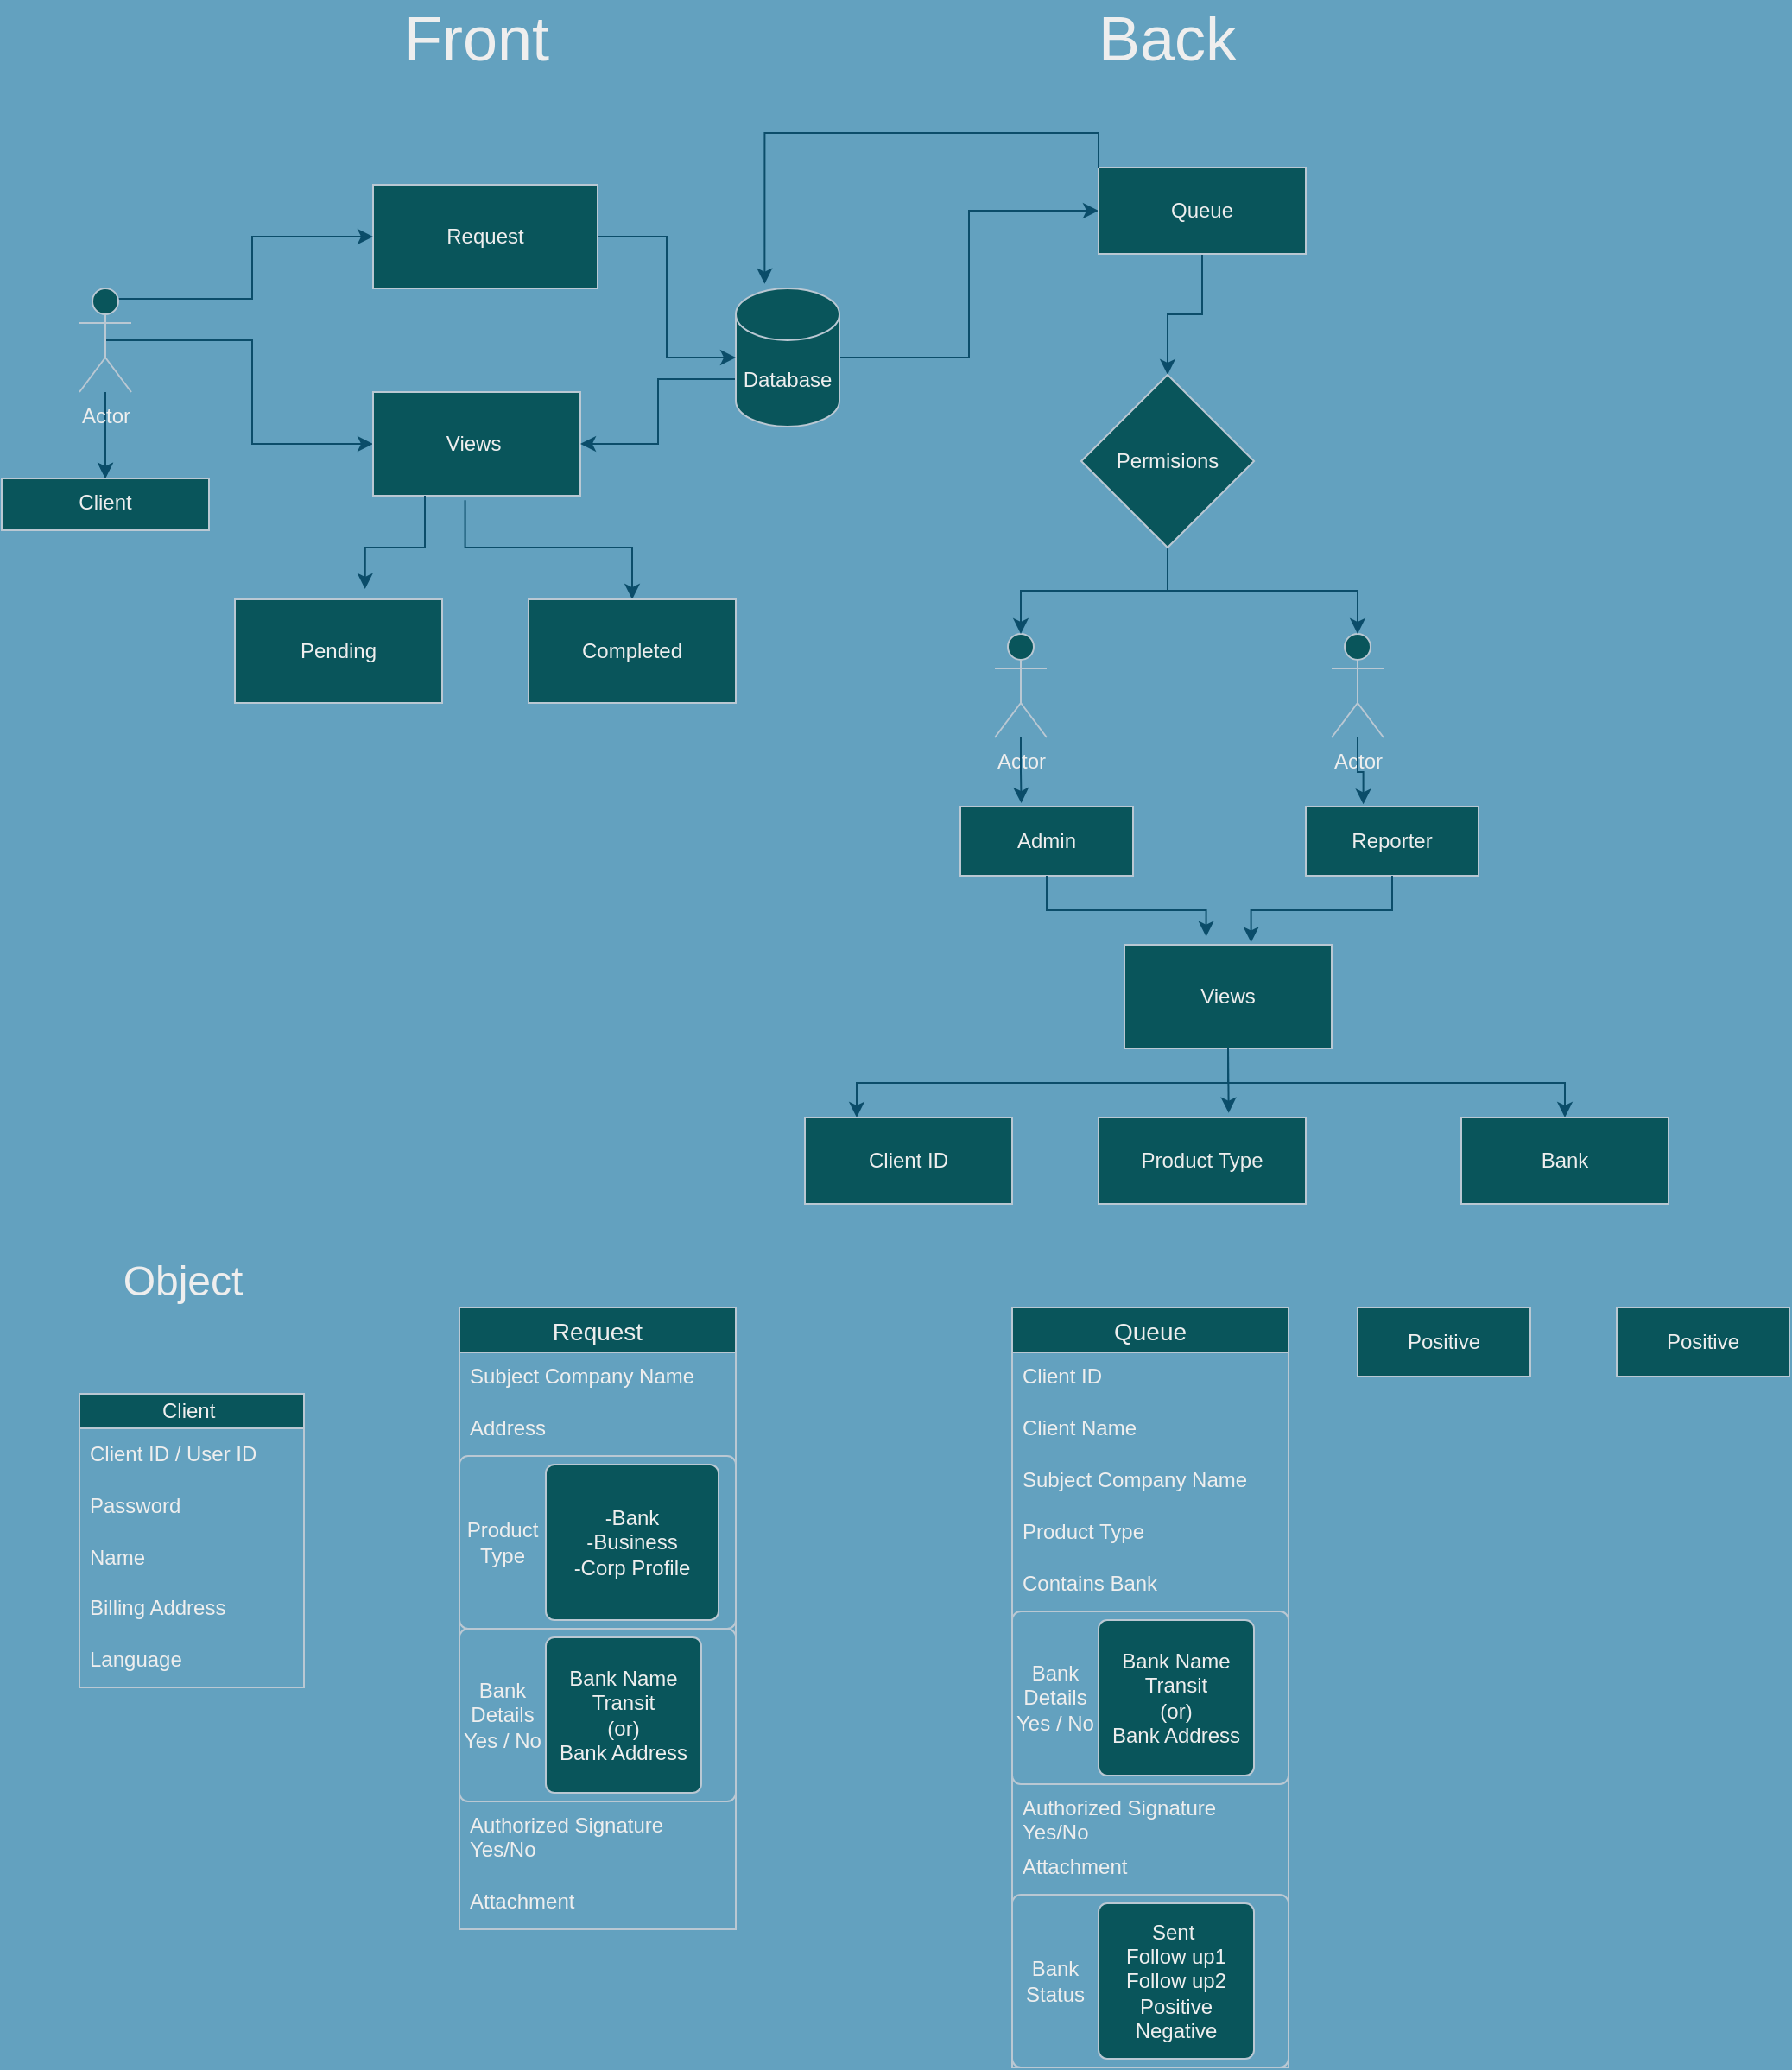 <mxfile version="24.0.1" type="github">
  <diagram name="Page-1" id="ZGP9689j3KouicQ-HYIw">
    <mxGraphModel dx="1034" dy="1512" grid="1" gridSize="10" guides="1" tooltips="1" connect="1" arrows="1" fold="1" page="1" pageScale="1" pageWidth="850" pageHeight="1100" background="#63a1bf" math="0" shadow="0">
      <root>
        <mxCell id="0" />
        <mxCell id="1" parent="0" />
        <mxCell id="p3evvmeF-BawK3rB3DHZ-2" value="Request" style="rounded=0;whiteSpace=wrap;html=1;labelBackgroundColor=none;fillColor=#09555B;strokeColor=#BAC8D3;fontColor=#EEEEEE;" vertex="1" parent="1">
          <mxGeometry x="230" y="80" width="130" height="60" as="geometry" />
        </mxCell>
        <mxCell id="p3evvmeF-BawK3rB3DHZ-5" value="" style="edgeStyle=orthogonalEdgeStyle;rounded=0;orthogonalLoop=1;jettySize=auto;html=1;labelBackgroundColor=none;strokeColor=#0B4D6A;fontColor=default;" edge="1" parent="1" source="p3evvmeF-BawK3rB3DHZ-3" target="p3evvmeF-BawK3rB3DHZ-4">
          <mxGeometry relative="1" as="geometry" />
        </mxCell>
        <mxCell id="p3evvmeF-BawK3rB3DHZ-9" style="edgeStyle=orthogonalEdgeStyle;rounded=0;orthogonalLoop=1;jettySize=auto;html=1;exitX=0.75;exitY=0.1;exitDx=0;exitDy=0;exitPerimeter=0;labelBackgroundColor=none;strokeColor=#0B4D6A;fontColor=default;" edge="1" parent="1" source="p3evvmeF-BawK3rB3DHZ-3" target="p3evvmeF-BawK3rB3DHZ-2">
          <mxGeometry relative="1" as="geometry" />
        </mxCell>
        <mxCell id="p3evvmeF-BawK3rB3DHZ-12" value="" style="edgeStyle=orthogonalEdgeStyle;rounded=0;orthogonalLoop=1;jettySize=auto;html=1;labelBackgroundColor=none;strokeColor=#0B4D6A;fontColor=default;" edge="1" parent="1" source="p3evvmeF-BawK3rB3DHZ-3" target="p3evvmeF-BawK3rB3DHZ-4">
          <mxGeometry relative="1" as="geometry" />
        </mxCell>
        <mxCell id="p3evvmeF-BawK3rB3DHZ-14" style="edgeStyle=orthogonalEdgeStyle;rounded=0;orthogonalLoop=1;jettySize=auto;html=1;exitX=0.5;exitY=0.5;exitDx=0;exitDy=0;exitPerimeter=0;labelBackgroundColor=none;strokeColor=#0B4D6A;fontColor=default;" edge="1" parent="1" source="p3evvmeF-BawK3rB3DHZ-3" target="p3evvmeF-BawK3rB3DHZ-13">
          <mxGeometry relative="1" as="geometry" />
        </mxCell>
        <mxCell id="p3evvmeF-BawK3rB3DHZ-3" value="Actor" style="shape=umlActor;verticalLabelPosition=bottom;verticalAlign=top;html=1;outlineConnect=0;labelBackgroundColor=none;fillColor=#09555B;strokeColor=#BAC8D3;fontColor=#EEEEEE;" vertex="1" parent="1">
          <mxGeometry x="60" y="140" width="30" height="60" as="geometry" />
        </mxCell>
        <mxCell id="p3evvmeF-BawK3rB3DHZ-4" value="Client" style="whiteSpace=wrap;html=1;verticalAlign=top;labelBackgroundColor=none;fillColor=#09555B;strokeColor=#BAC8D3;fontColor=#EEEEEE;" vertex="1" parent="1">
          <mxGeometry x="15" y="250" width="120" height="30" as="geometry" />
        </mxCell>
        <mxCell id="p3evvmeF-BawK3rB3DHZ-17" value="" style="edgeStyle=orthogonalEdgeStyle;rounded=0;orthogonalLoop=1;jettySize=auto;html=1;exitX=0.444;exitY=1.044;exitDx=0;exitDy=0;exitPerimeter=0;labelBackgroundColor=none;strokeColor=#0B4D6A;fontColor=default;" edge="1" parent="1" source="p3evvmeF-BawK3rB3DHZ-13" target="p3evvmeF-BawK3rB3DHZ-16">
          <mxGeometry relative="1" as="geometry" />
        </mxCell>
        <mxCell id="p3evvmeF-BawK3rB3DHZ-13" value="Views&amp;nbsp;" style="rounded=0;whiteSpace=wrap;html=1;labelBackgroundColor=none;fillColor=#09555B;strokeColor=#BAC8D3;fontColor=#EEEEEE;" vertex="1" parent="1">
          <mxGeometry x="230" y="200" width="120" height="60" as="geometry" />
        </mxCell>
        <mxCell id="p3evvmeF-BawK3rB3DHZ-15" value="Pending" style="rounded=0;whiteSpace=wrap;html=1;labelBackgroundColor=none;fillColor=#09555B;strokeColor=#BAC8D3;fontColor=#EEEEEE;" vertex="1" parent="1">
          <mxGeometry x="150" y="320" width="120" height="60" as="geometry" />
        </mxCell>
        <mxCell id="p3evvmeF-BawK3rB3DHZ-16" value="Completed" style="rounded=0;whiteSpace=wrap;html=1;labelBackgroundColor=none;fillColor=#09555B;strokeColor=#BAC8D3;fontColor=#EEEEEE;" vertex="1" parent="1">
          <mxGeometry x="320" y="320" width="120" height="60" as="geometry" />
        </mxCell>
        <mxCell id="p3evvmeF-BawK3rB3DHZ-21" style="edgeStyle=orthogonalEdgeStyle;rounded=0;orthogonalLoop=1;jettySize=auto;html=1;exitX=0.25;exitY=1;exitDx=0;exitDy=0;entryX=0.628;entryY=-0.1;entryDx=0;entryDy=0;entryPerimeter=0;labelBackgroundColor=none;strokeColor=#0B4D6A;fontColor=default;" edge="1" parent="1" source="p3evvmeF-BawK3rB3DHZ-13" target="p3evvmeF-BawK3rB3DHZ-15">
          <mxGeometry relative="1" as="geometry" />
        </mxCell>
        <mxCell id="p3evvmeF-BawK3rB3DHZ-32" style="edgeStyle=orthogonalEdgeStyle;rounded=0;orthogonalLoop=1;jettySize=auto;html=1;exitX=0;exitY=0;exitDx=0;exitDy=52.5;exitPerimeter=0;entryX=1;entryY=0.5;entryDx=0;entryDy=0;labelBackgroundColor=none;strokeColor=#0B4D6A;fontColor=default;" edge="1" parent="1" source="p3evvmeF-BawK3rB3DHZ-30" target="p3evvmeF-BawK3rB3DHZ-13">
          <mxGeometry relative="1" as="geometry" />
        </mxCell>
        <mxCell id="p3evvmeF-BawK3rB3DHZ-105" style="edgeStyle=orthogonalEdgeStyle;rounded=0;orthogonalLoop=1;jettySize=auto;html=1;exitX=1;exitY=0.5;exitDx=0;exitDy=0;exitPerimeter=0;entryX=0;entryY=0.5;entryDx=0;entryDy=0;strokeColor=#0B4D6A;" edge="1" parent="1" source="p3evvmeF-BawK3rB3DHZ-30" target="p3evvmeF-BawK3rB3DHZ-39">
          <mxGeometry relative="1" as="geometry" />
        </mxCell>
        <mxCell id="p3evvmeF-BawK3rB3DHZ-30" value="Database" style="shape=cylinder3;whiteSpace=wrap;html=1;boundedLbl=1;backgroundOutline=1;size=15;labelBackgroundColor=none;fillColor=#09555B;strokeColor=#BAC8D3;fontColor=#EEEEEE;" vertex="1" parent="1">
          <mxGeometry x="440" y="140" width="60" height="80" as="geometry" />
        </mxCell>
        <mxCell id="p3evvmeF-BawK3rB3DHZ-31" style="edgeStyle=orthogonalEdgeStyle;rounded=0;orthogonalLoop=1;jettySize=auto;html=1;exitX=1;exitY=0.5;exitDx=0;exitDy=0;entryX=0;entryY=0.5;entryDx=0;entryDy=0;entryPerimeter=0;labelBackgroundColor=none;strokeColor=#0B4D6A;fontColor=default;" edge="1" parent="1" source="p3evvmeF-BawK3rB3DHZ-2" target="p3evvmeF-BawK3rB3DHZ-30">
          <mxGeometry relative="1" as="geometry" />
        </mxCell>
        <mxCell id="p3evvmeF-BawK3rB3DHZ-35" value="Client ID" style="rounded=0;whiteSpace=wrap;html=1;labelBackgroundColor=none;fillColor=#09555B;strokeColor=#BAC8D3;fontColor=#EEEEEE;" vertex="1" parent="1">
          <mxGeometry x="480" y="620" width="120" height="50" as="geometry" />
        </mxCell>
        <mxCell id="p3evvmeF-BawK3rB3DHZ-37" value="Product Type" style="rounded=0;whiteSpace=wrap;html=1;labelBackgroundColor=none;fillColor=#09555B;strokeColor=#BAC8D3;fontColor=#EEEEEE;" vertex="1" parent="1">
          <mxGeometry x="650" y="620" width="120" height="50" as="geometry" />
        </mxCell>
        <mxCell id="p3evvmeF-BawK3rB3DHZ-38" value="Bank" style="rounded=0;whiteSpace=wrap;html=1;labelBackgroundColor=none;fillColor=#09555B;strokeColor=#BAC8D3;fontColor=#EEEEEE;" vertex="1" parent="1">
          <mxGeometry x="860" y="620" width="120" height="50" as="geometry" />
        </mxCell>
        <mxCell id="p3evvmeF-BawK3rB3DHZ-121" style="edgeStyle=orthogonalEdgeStyle;rounded=0;orthogonalLoop=1;jettySize=auto;html=1;exitX=0.5;exitY=1;exitDx=0;exitDy=0;entryX=0.5;entryY=0;entryDx=0;entryDy=0;strokeColor=#0B4D6A;" edge="1" parent="1" source="p3evvmeF-BawK3rB3DHZ-39" target="p3evvmeF-BawK3rB3DHZ-54">
          <mxGeometry relative="1" as="geometry" />
        </mxCell>
        <mxCell id="p3evvmeF-BawK3rB3DHZ-39" value="Queue" style="rounded=0;whiteSpace=wrap;html=1;labelBackgroundColor=none;fillColor=#09555B;strokeColor=#BAC8D3;fontColor=#EEEEEE;" vertex="1" parent="1">
          <mxGeometry x="650" y="70" width="120" height="50" as="geometry" />
        </mxCell>
        <mxCell id="p3evvmeF-BawK3rB3DHZ-44" value="Actor" style="shape=umlActor;verticalLabelPosition=bottom;verticalAlign=top;html=1;outlineConnect=0;labelBackgroundColor=none;fillColor=#09555B;strokeColor=#BAC8D3;fontColor=#EEEEEE;" vertex="1" parent="1">
          <mxGeometry x="590" y="340" width="30" height="60" as="geometry" />
        </mxCell>
        <mxCell id="p3evvmeF-BawK3rB3DHZ-45" value="Actor" style="shape=umlActor;verticalLabelPosition=bottom;verticalAlign=top;html=1;outlineConnect=0;labelBackgroundColor=none;fillColor=#09555B;strokeColor=#BAC8D3;fontColor=#EEEEEE;" vertex="1" parent="1">
          <mxGeometry x="785" y="340" width="30" height="60" as="geometry" />
        </mxCell>
        <mxCell id="p3evvmeF-BawK3rB3DHZ-49" value="Admin" style="rounded=0;whiteSpace=wrap;html=1;labelBackgroundColor=none;fillColor=#09555B;strokeColor=#BAC8D3;fontColor=#EEEEEE;" vertex="1" parent="1">
          <mxGeometry x="570" y="440" width="100" height="40" as="geometry" />
        </mxCell>
        <mxCell id="p3evvmeF-BawK3rB3DHZ-50" value="Reporter" style="rounded=0;whiteSpace=wrap;html=1;labelBackgroundColor=none;fillColor=#09555B;strokeColor=#BAC8D3;fontColor=#EEEEEE;" vertex="1" parent="1">
          <mxGeometry x="770" y="440" width="100" height="40" as="geometry" />
        </mxCell>
        <mxCell id="p3evvmeF-BawK3rB3DHZ-51" value="&lt;font style=&quot;font-size: 36px;&quot;&gt;Front&lt;/font&gt;" style="text;html=1;align=center;verticalAlign=middle;whiteSpace=wrap;rounded=0;labelBackgroundColor=none;fontColor=#EEEEEE;" vertex="1" parent="1">
          <mxGeometry x="250" y="-20" width="80" height="30" as="geometry" />
        </mxCell>
        <mxCell id="p3evvmeF-BawK3rB3DHZ-52" value="&lt;font style=&quot;font-size: 36px;&quot;&gt;Back&lt;/font&gt;" style="text;html=1;align=center;verticalAlign=middle;whiteSpace=wrap;rounded=0;labelBackgroundColor=none;fontColor=#EEEEEE;" vertex="1" parent="1">
          <mxGeometry x="650" y="-20" width="80" height="30" as="geometry" />
        </mxCell>
        <mxCell id="p3evvmeF-BawK3rB3DHZ-112" style="edgeStyle=orthogonalEdgeStyle;rounded=0;orthogonalLoop=1;jettySize=auto;html=1;exitX=0.5;exitY=1;exitDx=0;exitDy=0;strokeColor=#0B4D6A;" edge="1" parent="1" source="p3evvmeF-BawK3rB3DHZ-54" target="p3evvmeF-BawK3rB3DHZ-44">
          <mxGeometry relative="1" as="geometry" />
        </mxCell>
        <mxCell id="p3evvmeF-BawK3rB3DHZ-113" style="edgeStyle=orthogonalEdgeStyle;rounded=0;orthogonalLoop=1;jettySize=auto;html=1;exitX=0.5;exitY=1;exitDx=0;exitDy=0;strokeColor=#0B4D6A;" edge="1" parent="1" source="p3evvmeF-BawK3rB3DHZ-54" target="p3evvmeF-BawK3rB3DHZ-45">
          <mxGeometry relative="1" as="geometry" />
        </mxCell>
        <mxCell id="p3evvmeF-BawK3rB3DHZ-54" value="Permisions" style="rhombus;whiteSpace=wrap;html=1;labelBackgroundColor=none;fillColor=#09555B;strokeColor=#BAC8D3;fontColor=#EEEEEE;" vertex="1" parent="1">
          <mxGeometry x="640" y="190" width="100" height="100" as="geometry" />
        </mxCell>
        <mxCell id="p3evvmeF-BawK3rB3DHZ-63" value="Client&amp;nbsp;" style="swimlane;fontStyle=0;childLayout=stackLayout;horizontal=1;startSize=20;horizontalStack=0;resizeParent=1;resizeParentMax=0;resizeLast=0;collapsible=1;marginBottom=0;whiteSpace=wrap;html=1;labelBackgroundColor=none;fillColor=#09555B;strokeColor=#BAC8D3;fontColor=#EEEEEE;" vertex="1" parent="1">
          <mxGeometry x="60" y="780" width="130" height="170" as="geometry">
            <mxRectangle x="60" y="780" width="70" height="30" as="alternateBounds" />
          </mxGeometry>
        </mxCell>
        <mxCell id="p3evvmeF-BawK3rB3DHZ-64" value="Client ID / User ID" style="text;strokeColor=none;fillColor=none;align=left;verticalAlign=middle;spacingLeft=4;spacingRight=4;overflow=hidden;points=[[0,0.5],[1,0.5]];portConstraint=eastwest;rotatable=0;whiteSpace=wrap;html=1;labelBackgroundColor=none;fontColor=#EEEEEE;" vertex="1" parent="p3evvmeF-BawK3rB3DHZ-63">
          <mxGeometry y="20" width="130" height="30" as="geometry" />
        </mxCell>
        <mxCell id="p3evvmeF-BawK3rB3DHZ-65" value="Password" style="text;strokeColor=none;fillColor=none;align=left;verticalAlign=middle;spacingLeft=4;spacingRight=4;overflow=hidden;points=[[0,0.5],[1,0.5]];portConstraint=eastwest;rotatable=0;whiteSpace=wrap;html=1;labelBackgroundColor=none;fontColor=#EEEEEE;" vertex="1" parent="p3evvmeF-BawK3rB3DHZ-63">
          <mxGeometry y="50" width="130" height="30" as="geometry" />
        </mxCell>
        <mxCell id="p3evvmeF-BawK3rB3DHZ-66" value="Name&amp;nbsp;" style="text;strokeColor=none;fillColor=none;align=left;verticalAlign=middle;spacingLeft=4;spacingRight=4;overflow=hidden;points=[[0,0.5],[1,0.5]];portConstraint=eastwest;rotatable=0;whiteSpace=wrap;html=1;labelBackgroundColor=none;fontColor=#EEEEEE;" vertex="1" parent="p3evvmeF-BawK3rB3DHZ-63">
          <mxGeometry y="80" width="130" height="30" as="geometry" />
        </mxCell>
        <mxCell id="p3evvmeF-BawK3rB3DHZ-78" value="Billing Address" style="text;strokeColor=none;fillColor=none;spacingLeft=4;spacingRight=4;overflow=hidden;rotatable=0;points=[[0,0.5],[1,0.5]];portConstraint=eastwest;fontSize=12;whiteSpace=wrap;html=1;labelBackgroundColor=none;fontColor=#EEEEEE;" vertex="1" parent="p3evvmeF-BawK3rB3DHZ-63">
          <mxGeometry y="110" width="130" height="30" as="geometry" />
        </mxCell>
        <mxCell id="p3evvmeF-BawK3rB3DHZ-83" value="Language" style="text;strokeColor=none;fillColor=none;spacingLeft=4;spacingRight=4;overflow=hidden;rotatable=0;points=[[0,0.5],[1,0.5]];portConstraint=eastwest;fontSize=12;whiteSpace=wrap;html=1;labelBackgroundColor=none;fontColor=#EEEEEE;" vertex="1" parent="p3evvmeF-BawK3rB3DHZ-63">
          <mxGeometry y="140" width="130" height="30" as="geometry" />
        </mxCell>
        <mxCell id="p3evvmeF-BawK3rB3DHZ-67" value="&lt;font style=&quot;font-size: 24px;&quot;&gt;Object&lt;/font&gt;" style="text;html=1;align=center;verticalAlign=middle;whiteSpace=wrap;rounded=0;labelBackgroundColor=none;fontColor=#EEEEEE;" vertex="1" parent="1">
          <mxGeometry x="90" y="700" width="60" height="30" as="geometry" />
        </mxCell>
        <mxCell id="p3evvmeF-BawK3rB3DHZ-79" value="Request" style="swimlane;fontStyle=0;childLayout=stackLayout;horizontal=1;startSize=26;horizontalStack=0;resizeParent=1;resizeParentMax=0;resizeLast=0;collapsible=1;marginBottom=0;align=center;fontSize=14;labelBackgroundColor=none;fillColor=#09555B;strokeColor=#BAC8D3;fontColor=#EEEEEE;" vertex="1" parent="1">
          <mxGeometry x="280" y="730" width="160" height="360" as="geometry">
            <mxRectangle x="280" y="730" width="90" height="30" as="alternateBounds" />
          </mxGeometry>
        </mxCell>
        <mxCell id="p3evvmeF-BawK3rB3DHZ-80" value="Subject Company Name" style="text;strokeColor=none;fillColor=none;spacingLeft=4;spacingRight=4;overflow=hidden;rotatable=0;points=[[0,0.5],[1,0.5]];portConstraint=eastwest;fontSize=12;whiteSpace=wrap;html=1;labelBackgroundColor=none;fontColor=#EEEEEE;" vertex="1" parent="p3evvmeF-BawK3rB3DHZ-79">
          <mxGeometry y="26" width="160" height="30" as="geometry" />
        </mxCell>
        <mxCell id="p3evvmeF-BawK3rB3DHZ-81" value="Address" style="text;strokeColor=none;fillColor=none;spacingLeft=4;spacingRight=4;overflow=hidden;rotatable=0;points=[[0,0.5],[1,0.5]];portConstraint=eastwest;fontSize=12;whiteSpace=wrap;html=1;labelBackgroundColor=none;fontColor=#EEEEEE;" vertex="1" parent="p3evvmeF-BawK3rB3DHZ-79">
          <mxGeometry y="56" width="160" height="30" as="geometry" />
        </mxCell>
        <mxCell id="p3evvmeF-BawK3rB3DHZ-91" value="" style="rounded=1;absoluteArcSize=1;html=1;arcSize=10;fillColor=none;labelBackgroundColor=none;strokeColor=#BAC8D3;fontColor=#EEEEEE;" vertex="1" parent="p3evvmeF-BawK3rB3DHZ-79">
          <mxGeometry y="86" width="160" height="100" as="geometry" />
        </mxCell>
        <mxCell id="p3evvmeF-BawK3rB3DHZ-92" value="Product Type" style="html=1;shape=mxgraph.er.anchor;whiteSpace=wrap;labelBackgroundColor=none;fillColor=#09555B;strokeColor=#BAC8D3;fontColor=#EEEEEE;" vertex="1" parent="p3evvmeF-BawK3rB3DHZ-91">
          <mxGeometry width="50" height="100" as="geometry" />
        </mxCell>
        <mxCell id="p3evvmeF-BawK3rB3DHZ-93" value="-Bank&lt;div&gt;-Business&lt;/div&gt;&lt;div&gt;-Corp Profile&lt;/div&gt;" style="rounded=1;absoluteArcSize=1;html=1;arcSize=10;whiteSpace=wrap;points=[];strokeColor=#BAC8D3;fillColor=#09555B;labelBackgroundColor=none;fontColor=#EEEEEE;" vertex="1" parent="p3evvmeF-BawK3rB3DHZ-91">
          <mxGeometry x="50" y="5" width="100" height="90" as="geometry" />
        </mxCell>
        <mxCell id="p3evvmeF-BawK3rB3DHZ-87" value="" style="rounded=1;absoluteArcSize=1;html=1;arcSize=10;glass=0;fillColor=none;labelBackgroundColor=none;strokeColor=#BAC8D3;fontColor=#EEEEEE;" vertex="1" parent="p3evvmeF-BawK3rB3DHZ-79">
          <mxGeometry y="186" width="160" height="100" as="geometry" />
        </mxCell>
        <mxCell id="p3evvmeF-BawK3rB3DHZ-88" value="Bank Details Yes / No" style="html=1;shape=mxgraph.er.anchor;whiteSpace=wrap;labelBackgroundColor=none;fillColor=#09555B;strokeColor=#BAC8D3;fontColor=#EEEEEE;" vertex="1" parent="p3evvmeF-BawK3rB3DHZ-87">
          <mxGeometry width="50" height="100" as="geometry" />
        </mxCell>
        <mxCell id="p3evvmeF-BawK3rB3DHZ-89" value="Bank Name&lt;div&gt;Transit&lt;/div&gt;&lt;div&gt;(or)&lt;/div&gt;&lt;div&gt;Bank Address&lt;/div&gt;" style="rounded=1;absoluteArcSize=1;html=1;arcSize=10;whiteSpace=wrap;points=[];strokeColor=#BAC8D3;fillColor=#09555B;labelBackgroundColor=none;fontColor=#EEEEEE;" vertex="1" parent="p3evvmeF-BawK3rB3DHZ-87">
          <mxGeometry x="50" y="5" width="90" height="90" as="geometry" />
        </mxCell>
        <mxCell id="p3evvmeF-BawK3rB3DHZ-82" value="Authorized Signature Yes/No" style="text;strokeColor=none;fillColor=none;spacingLeft=4;spacingRight=4;overflow=hidden;rotatable=0;points=[[0,0.5],[1,0.5]];portConstraint=eastwest;fontSize=12;whiteSpace=wrap;html=1;labelBackgroundColor=none;fontColor=#EEEEEE;" vertex="1" parent="p3evvmeF-BawK3rB3DHZ-79">
          <mxGeometry y="286" width="160" height="44" as="geometry" />
        </mxCell>
        <mxCell id="p3evvmeF-BawK3rB3DHZ-96" value="Attachment" style="text;strokeColor=none;fillColor=none;spacingLeft=4;spacingRight=4;overflow=hidden;rotatable=0;points=[[0,0.5],[1,0.5]];portConstraint=eastwest;fontSize=12;whiteSpace=wrap;html=1;fontColor=#EEEEEE;" vertex="1" parent="p3evvmeF-BawK3rB3DHZ-79">
          <mxGeometry y="330" width="160" height="30" as="geometry" />
        </mxCell>
        <mxCell id="p3evvmeF-BawK3rB3DHZ-97" value="Queue" style="swimlane;fontStyle=0;childLayout=stackLayout;horizontal=1;startSize=26;horizontalStack=0;resizeParent=1;resizeParentMax=0;resizeLast=0;collapsible=1;marginBottom=0;align=center;fontSize=14;strokeColor=#BAC8D3;fontColor=#EEEEEE;fillColor=#09555B;" vertex="1" parent="1">
          <mxGeometry x="600" y="730" width="160" height="440" as="geometry" />
        </mxCell>
        <mxCell id="p3evvmeF-BawK3rB3DHZ-98" value="Client ID" style="text;strokeColor=none;fillColor=none;spacingLeft=4;spacingRight=4;overflow=hidden;rotatable=0;points=[[0,0.5],[1,0.5]];portConstraint=eastwest;fontSize=12;whiteSpace=wrap;html=1;fontColor=#EEEEEE;" vertex="1" parent="p3evvmeF-BawK3rB3DHZ-97">
          <mxGeometry y="26" width="160" height="30" as="geometry" />
        </mxCell>
        <mxCell id="p3evvmeF-BawK3rB3DHZ-99" value="Client Name" style="text;strokeColor=none;fillColor=none;spacingLeft=4;spacingRight=4;overflow=hidden;rotatable=0;points=[[0,0.5],[1,0.5]];portConstraint=eastwest;fontSize=12;whiteSpace=wrap;html=1;fontColor=#EEEEEE;" vertex="1" parent="p3evvmeF-BawK3rB3DHZ-97">
          <mxGeometry y="56" width="160" height="30" as="geometry" />
        </mxCell>
        <mxCell id="p3evvmeF-BawK3rB3DHZ-100" value="Subject Company Name" style="text;strokeColor=none;fillColor=none;spacingLeft=4;spacingRight=4;overflow=hidden;rotatable=0;points=[[0,0.5],[1,0.5]];portConstraint=eastwest;fontSize=12;whiteSpace=wrap;html=1;fontColor=#EEEEEE;" vertex="1" parent="p3evvmeF-BawK3rB3DHZ-97">
          <mxGeometry y="86" width="160" height="30" as="geometry" />
        </mxCell>
        <mxCell id="p3evvmeF-BawK3rB3DHZ-101" value="Product Type" style="text;strokeColor=none;fillColor=none;spacingLeft=4;spacingRight=4;overflow=hidden;rotatable=0;points=[[0,0.5],[1,0.5]];portConstraint=eastwest;fontSize=12;whiteSpace=wrap;html=1;fontColor=#EEEEEE;" vertex="1" parent="p3evvmeF-BawK3rB3DHZ-97">
          <mxGeometry y="116" width="160" height="30" as="geometry" />
        </mxCell>
        <mxCell id="p3evvmeF-BawK3rB3DHZ-102" value="Contains Bank" style="text;strokeColor=none;fillColor=none;spacingLeft=4;spacingRight=4;overflow=hidden;rotatable=0;points=[[0,0.5],[1,0.5]];portConstraint=eastwest;fontSize=12;whiteSpace=wrap;html=1;fontColor=#EEEEEE;" vertex="1" parent="p3evvmeF-BawK3rB3DHZ-97">
          <mxGeometry y="146" width="160" height="30" as="geometry" />
        </mxCell>
        <mxCell id="p3evvmeF-BawK3rB3DHZ-132" value="" style="rounded=1;absoluteArcSize=1;html=1;arcSize=10;glass=0;fillColor=none;labelBackgroundColor=none;strokeColor=#BAC8D3;fontColor=#EEEEEE;" vertex="1" parent="p3evvmeF-BawK3rB3DHZ-97">
          <mxGeometry y="176" width="160" height="100" as="geometry" />
        </mxCell>
        <mxCell id="p3evvmeF-BawK3rB3DHZ-133" value="Bank Details&lt;div&gt;Yes / No&lt;/div&gt;" style="html=1;shape=mxgraph.er.anchor;whiteSpace=wrap;labelBackgroundColor=none;fillColor=#09555B;strokeColor=#BAC8D3;fontColor=#EEEEEE;" vertex="1" parent="p3evvmeF-BawK3rB3DHZ-132">
          <mxGeometry width="50" height="100" as="geometry" />
        </mxCell>
        <mxCell id="p3evvmeF-BawK3rB3DHZ-134" value="Bank Name&lt;div&gt;Transit&lt;/div&gt;&lt;div&gt;(or)&lt;/div&gt;&lt;div&gt;Bank Address&lt;/div&gt;" style="rounded=1;absoluteArcSize=1;html=1;arcSize=10;whiteSpace=wrap;points=[];strokeColor=#BAC8D3;fillColor=#09555B;labelBackgroundColor=none;fontColor=#EEEEEE;" vertex="1" parent="p3evvmeF-BawK3rB3DHZ-132">
          <mxGeometry x="50" y="5" width="90" height="90" as="geometry" />
        </mxCell>
        <mxCell id="p3evvmeF-BawK3rB3DHZ-131" value="Authorized Signature Yes/No" style="text;strokeColor=none;fillColor=none;spacingLeft=4;spacingRight=4;overflow=hidden;rotatable=0;points=[[0,0.5],[1,0.5]];portConstraint=eastwest;fontSize=12;whiteSpace=wrap;html=1;fontColor=#EEEEEE;" vertex="1" parent="p3evvmeF-BawK3rB3DHZ-97">
          <mxGeometry y="276" width="160" height="34" as="geometry" />
        </mxCell>
        <mxCell id="p3evvmeF-BawK3rB3DHZ-135" value="Attachment" style="text;strokeColor=none;fillColor=none;spacingLeft=4;spacingRight=4;overflow=hidden;rotatable=0;points=[[0,0.5],[1,0.5]];portConstraint=eastwest;fontSize=12;whiteSpace=wrap;html=1;fontColor=#EEEEEE;" vertex="1" parent="p3evvmeF-BawK3rB3DHZ-97">
          <mxGeometry y="310" width="160" height="30" as="geometry" />
        </mxCell>
        <mxCell id="p3evvmeF-BawK3rB3DHZ-139" value="" style="rounded=1;absoluteArcSize=1;html=1;arcSize=10;glass=0;fillColor=none;labelBackgroundColor=none;strokeColor=#BAC8D3;fontColor=#EEEEEE;" vertex="1" parent="p3evvmeF-BawK3rB3DHZ-97">
          <mxGeometry y="340" width="160" height="100" as="geometry" />
        </mxCell>
        <mxCell id="p3evvmeF-BawK3rB3DHZ-140" value="Bank Status" style="html=1;shape=mxgraph.er.anchor;whiteSpace=wrap;labelBackgroundColor=none;fillColor=#09555B;strokeColor=#BAC8D3;fontColor=#EEEEEE;" vertex="1" parent="p3evvmeF-BawK3rB3DHZ-139">
          <mxGeometry width="50" height="100" as="geometry" />
        </mxCell>
        <mxCell id="p3evvmeF-BawK3rB3DHZ-141" value="Sent&amp;nbsp;&lt;div&gt;Follow up1&lt;/div&gt;&lt;div&gt;Follow up2&lt;/div&gt;&lt;div&gt;Positive&lt;/div&gt;&lt;div&gt;Negative&lt;/div&gt;" style="rounded=1;absoluteArcSize=1;html=1;arcSize=10;whiteSpace=wrap;points=[];strokeColor=#BAC8D3;fillColor=#09555B;labelBackgroundColor=none;fontColor=#EEEEEE;" vertex="1" parent="p3evvmeF-BawK3rB3DHZ-139">
          <mxGeometry x="50" y="5" width="90" height="90" as="geometry" />
        </mxCell>
        <mxCell id="p3evvmeF-BawK3rB3DHZ-109" style="edgeStyle=orthogonalEdgeStyle;rounded=0;orthogonalLoop=1;jettySize=auto;html=1;entryX=0.353;entryY=-0.05;entryDx=0;entryDy=0;entryPerimeter=0;strokeColor=#0B4D6A;" edge="1" parent="1" source="p3evvmeF-BawK3rB3DHZ-44" target="p3evvmeF-BawK3rB3DHZ-49">
          <mxGeometry relative="1" as="geometry" />
        </mxCell>
        <mxCell id="p3evvmeF-BawK3rB3DHZ-111" style="edgeStyle=orthogonalEdgeStyle;rounded=0;orthogonalLoop=1;jettySize=auto;html=1;entryX=0.333;entryY=-0.033;entryDx=0;entryDy=0;entryPerimeter=0;strokeColor=#0B4D6A;" edge="1" parent="1" source="p3evvmeF-BawK3rB3DHZ-45" target="p3evvmeF-BawK3rB3DHZ-50">
          <mxGeometry relative="1" as="geometry" />
        </mxCell>
        <mxCell id="p3evvmeF-BawK3rB3DHZ-127" style="edgeStyle=orthogonalEdgeStyle;rounded=0;orthogonalLoop=1;jettySize=auto;html=1;exitX=0.5;exitY=1;exitDx=0;exitDy=0;entryX=0.25;entryY=0;entryDx=0;entryDy=0;strokeColor=#0B4D6A;" edge="1" parent="1" source="p3evvmeF-BawK3rB3DHZ-123" target="p3evvmeF-BawK3rB3DHZ-35">
          <mxGeometry relative="1" as="geometry" />
        </mxCell>
        <mxCell id="p3evvmeF-BawK3rB3DHZ-129" style="edgeStyle=orthogonalEdgeStyle;rounded=0;orthogonalLoop=1;jettySize=auto;html=1;exitX=0.5;exitY=1;exitDx=0;exitDy=0;entryX=0.5;entryY=0;entryDx=0;entryDy=0;strokeColor=#0B4D6A;" edge="1" parent="1" source="p3evvmeF-BawK3rB3DHZ-123" target="p3evvmeF-BawK3rB3DHZ-38">
          <mxGeometry relative="1" as="geometry" />
        </mxCell>
        <mxCell id="p3evvmeF-BawK3rB3DHZ-123" value="Views" style="rounded=0;whiteSpace=wrap;html=1;strokeColor=#BAC8D3;fontColor=#EEEEEE;fillColor=#09555B;" vertex="1" parent="1">
          <mxGeometry x="665" y="520" width="120" height="60" as="geometry" />
        </mxCell>
        <mxCell id="p3evvmeF-BawK3rB3DHZ-124" style="edgeStyle=orthogonalEdgeStyle;rounded=0;orthogonalLoop=1;jettySize=auto;html=1;exitX=0.5;exitY=1;exitDx=0;exitDy=0;entryX=0.394;entryY=-0.078;entryDx=0;entryDy=0;entryPerimeter=0;strokeColor=#0B4D6A;" edge="1" parent="1" source="p3evvmeF-BawK3rB3DHZ-49" target="p3evvmeF-BawK3rB3DHZ-123">
          <mxGeometry relative="1" as="geometry" />
        </mxCell>
        <mxCell id="p3evvmeF-BawK3rB3DHZ-126" style="edgeStyle=orthogonalEdgeStyle;rounded=0;orthogonalLoop=1;jettySize=auto;html=1;exitX=0.5;exitY=1;exitDx=0;exitDy=0;entryX=0.611;entryY=-0.022;entryDx=0;entryDy=0;entryPerimeter=0;strokeColor=#0B4D6A;" edge="1" parent="1" source="p3evvmeF-BawK3rB3DHZ-50" target="p3evvmeF-BawK3rB3DHZ-123">
          <mxGeometry relative="1" as="geometry" />
        </mxCell>
        <mxCell id="p3evvmeF-BawK3rB3DHZ-128" style="edgeStyle=orthogonalEdgeStyle;rounded=0;orthogonalLoop=1;jettySize=auto;html=1;exitX=0.5;exitY=1;exitDx=0;exitDy=0;entryX=0.628;entryY=-0.053;entryDx=0;entryDy=0;entryPerimeter=0;strokeColor=#0B4D6A;" edge="1" parent="1" source="p3evvmeF-BawK3rB3DHZ-123" target="p3evvmeF-BawK3rB3DHZ-37">
          <mxGeometry relative="1" as="geometry" />
        </mxCell>
        <mxCell id="p3evvmeF-BawK3rB3DHZ-142" style="edgeStyle=orthogonalEdgeStyle;rounded=0;orthogonalLoop=1;jettySize=auto;html=1;exitX=0;exitY=0;exitDx=0;exitDy=0;entryX=0.278;entryY=-0.033;entryDx=0;entryDy=0;entryPerimeter=0;strokeColor=#0B4D6A;" edge="1" parent="1" source="p3evvmeF-BawK3rB3DHZ-39" target="p3evvmeF-BawK3rB3DHZ-30">
          <mxGeometry relative="1" as="geometry" />
        </mxCell>
        <mxCell id="p3evvmeF-BawK3rB3DHZ-143" value="Positive" style="rounded=0;whiteSpace=wrap;html=1;strokeColor=#BAC8D3;fontColor=#EEEEEE;fillColor=#09555B;" vertex="1" parent="1">
          <mxGeometry x="800" y="730" width="100" height="40" as="geometry" />
        </mxCell>
        <mxCell id="p3evvmeF-BawK3rB3DHZ-144" value="Positive" style="rounded=0;whiteSpace=wrap;html=1;strokeColor=#BAC8D3;fontColor=#EEEEEE;fillColor=#09555B;" vertex="1" parent="1">
          <mxGeometry x="950" y="730" width="100" height="40" as="geometry" />
        </mxCell>
      </root>
    </mxGraphModel>
  </diagram>
</mxfile>
